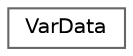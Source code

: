 digraph "Иерархия классов. Графический вид."
{
 // LATEX_PDF_SIZE
  bgcolor="transparent";
  edge [fontname=Helvetica,fontsize=10,labelfontname=Helvetica,labelfontsize=10];
  node [fontname=Helvetica,fontsize=10,shape=box,height=0.2,width=0.4];
  rankdir="LR";
  Node0 [label="VarData",height=0.2,width=0.4,color="grey40", fillcolor="white", style="filled",URL="$struct_var_data.html",tooltip="Структура данных, которые физически хранятся в переменной, в также в литералах Содержит множество пер..."];
}
